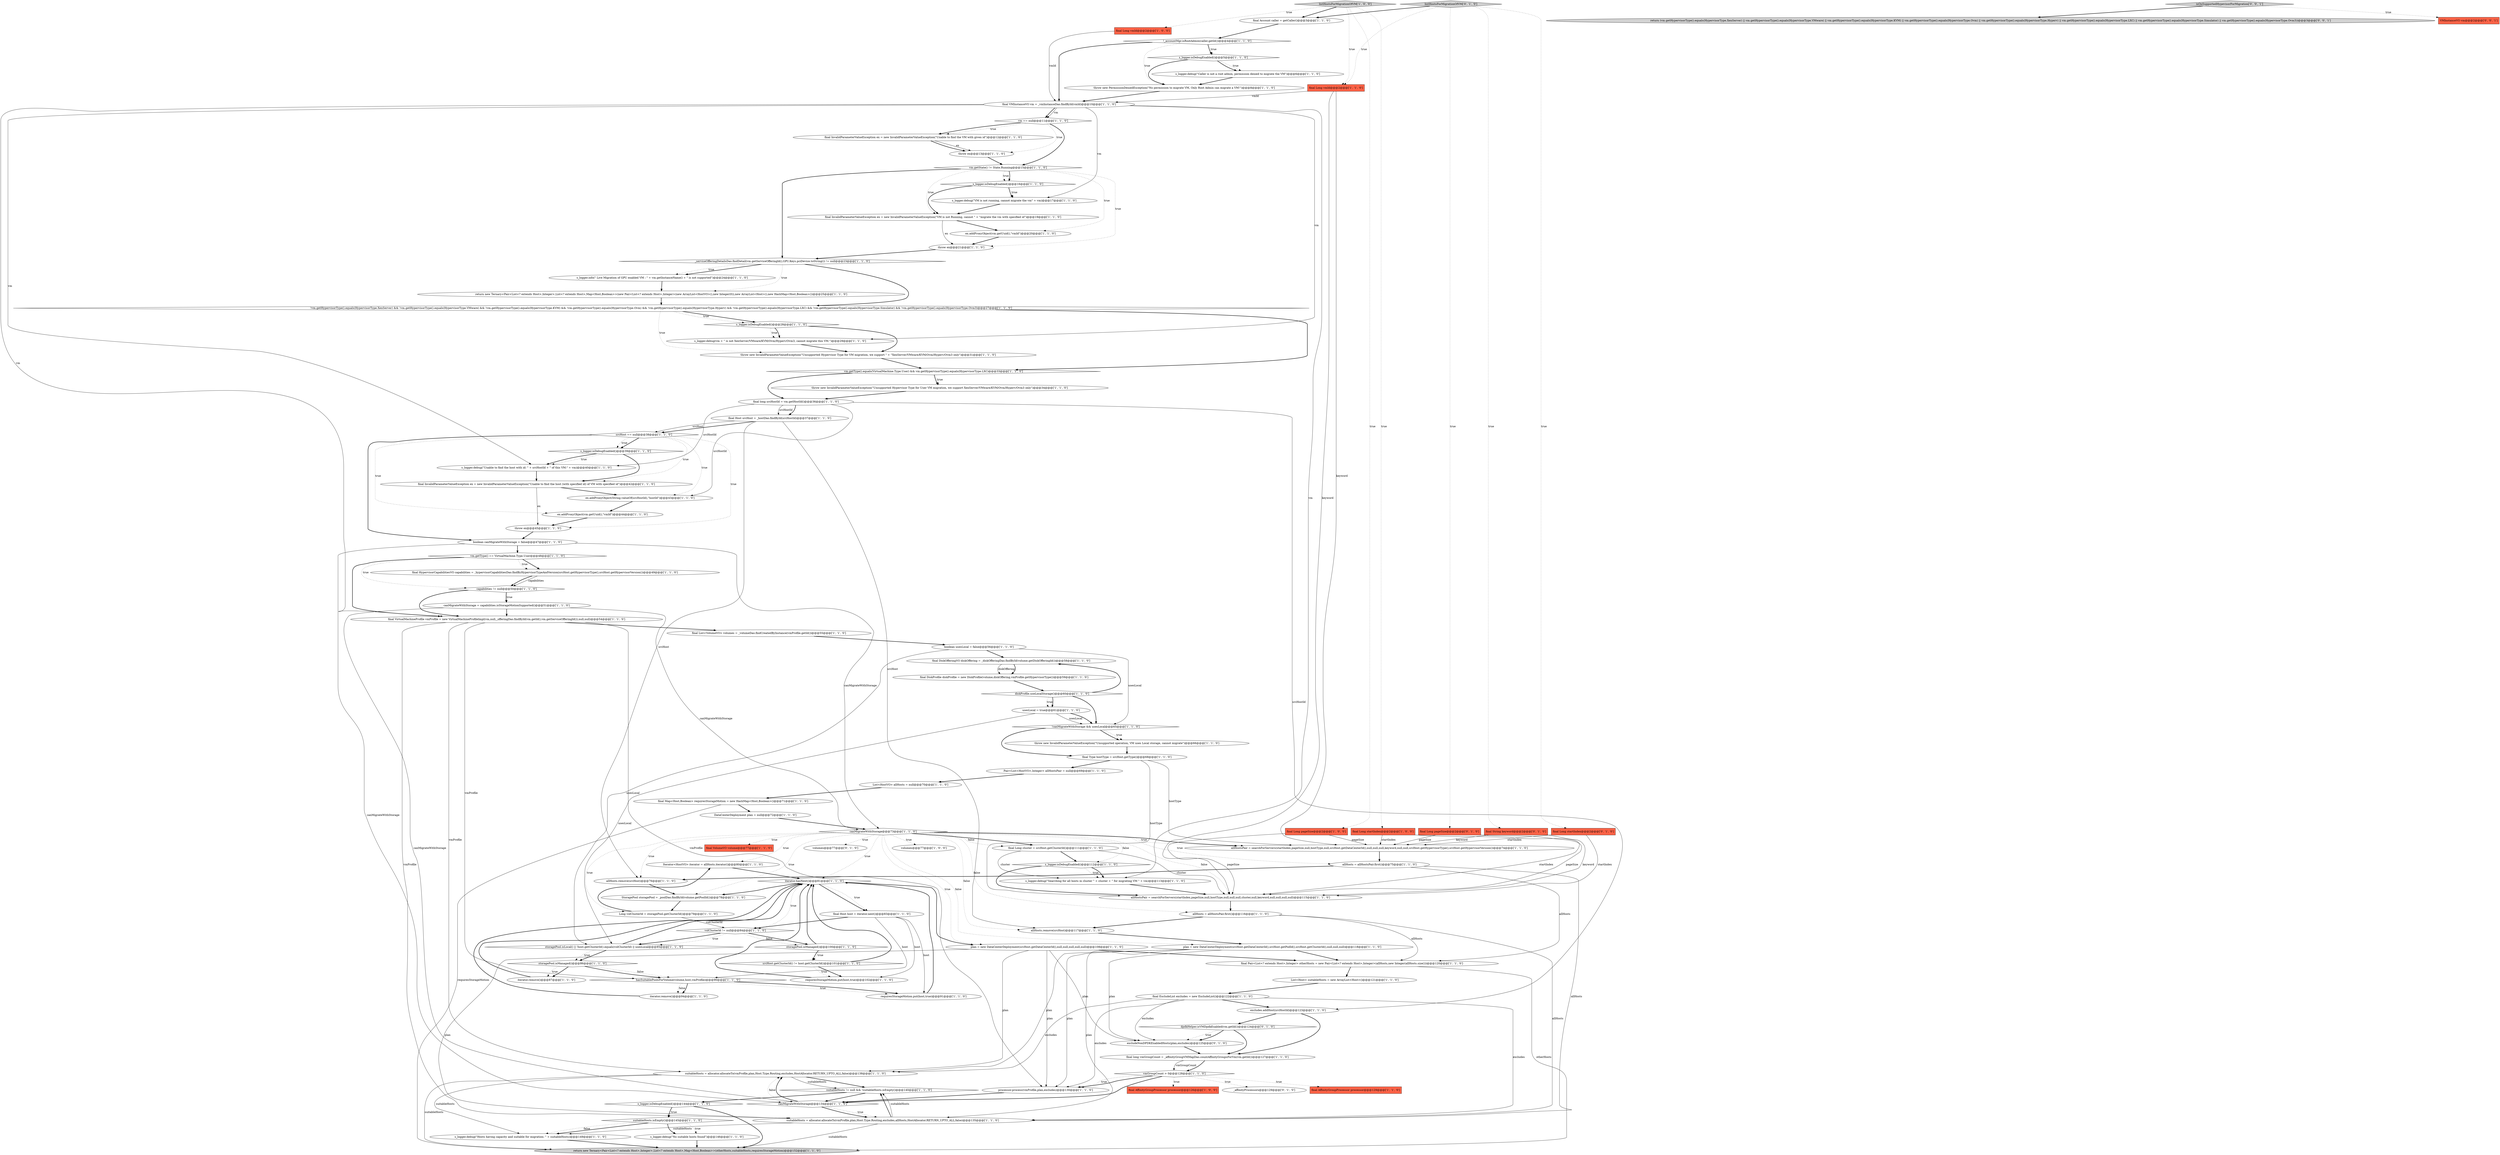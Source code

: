 digraph {
38 [style = filled, label = "List<HostVO> allHosts = null@@@70@@@['1', '1', '0']", fillcolor = white, shape = ellipse image = "AAA0AAABBB1BBB"];
74 [style = filled, label = "!canMigrateWithStorage && usesLocal@@@65@@@['1', '1', '0']", fillcolor = white, shape = diamond image = "AAA0AAABBB1BBB"];
114 [style = filled, label = "isOnSupportedHypevisorForMigration['0', '0', '1']", fillcolor = lightgray, shape = diamond image = "AAA0AAABBB3BBB"];
3 [style = filled, label = "DataCenterDeployment plan = null@@@72@@@['1', '1', '0']", fillcolor = white, shape = ellipse image = "AAA0AAABBB1BBB"];
13 [style = filled, label = "suitableHosts != null && !suitableHosts.isEmpty()@@@140@@@['1', '1', '0']", fillcolor = white, shape = diamond image = "AAA0AAABBB1BBB"];
43 [style = filled, label = "ex.addProxyObject(String.valueOf(srcHostId),\"hostId\")@@@43@@@['1', '1', '0']", fillcolor = white, shape = ellipse image = "AAA0AAABBB1BBB"];
36 [style = filled, label = "ex.addProxyObject(vm.getUuid(),\"vmId\")@@@20@@@['1', '1', '0']", fillcolor = white, shape = ellipse image = "AAA0AAABBB1BBB"];
87 [style = filled, label = "final List<VolumeVO> volumes = _volumeDao.findCreatedByInstance(vmProfile.getId())@@@55@@@['1', '1', '0']", fillcolor = white, shape = ellipse image = "AAA0AAABBB1BBB"];
53 [style = filled, label = "plan = new DataCenterDeployment(srcHost.getDataCenterId(),srcHost.getPodId(),srcHost.getClusterId(),null,null,null)@@@118@@@['1', '1', '0']", fillcolor = white, shape = ellipse image = "AAA0AAABBB1BBB"];
6 [style = filled, label = "requiresStorageMotion.put(host,true)@@@102@@@['1', '1', '0']", fillcolor = white, shape = ellipse image = "AAA0AAABBB1BBB"];
39 [style = filled, label = "s_logger.isDebugEnabled()@@@39@@@['1', '1', '0']", fillcolor = white, shape = diamond image = "AAA0AAABBB1BBB"];
50 [style = filled, label = "canMigrateWithStorage@@@73@@@['1', '1', '0']", fillcolor = white, shape = diamond image = "AAA0AAABBB1BBB"];
59 [style = filled, label = "final AffinityGroupProcessor processor@@@126@@@['1', '0', '0']", fillcolor = tomato, shape = box image = "AAA0AAABBB1BBB"];
10 [style = filled, label = "throw new InvalidParameterValueException(\"Unsupported operation, VM uses Local storage, cannot migrate\")@@@66@@@['1', '1', '0']", fillcolor = white, shape = ellipse image = "AAA0AAABBB1BBB"];
80 [style = filled, label = "final Long vmId@@@2@@@['1', '0', '0']", fillcolor = tomato, shape = box image = "AAA0AAABBB1BBB"];
84 [style = filled, label = "final Account caller = getCaller()@@@3@@@['1', '1', '0']", fillcolor = white, shape = ellipse image = "AAA0AAABBB1BBB"];
32 [style = filled, label = "Iterator<HostVO> iterator = allHosts.iterator()@@@80@@@['1', '1', '0']", fillcolor = white, shape = ellipse image = "AAA0AAABBB1BBB"];
83 [style = filled, label = "capabilities != null@@@50@@@['1', '1', '0']", fillcolor = white, shape = diamond image = "AAA0AAABBB1BBB"];
1 [style = filled, label = "s_logger.debug(\"Unable to find the host with id: \" + srcHostId + \" of this VM:\" + vm)@@@40@@@['1', '1', '0']", fillcolor = white, shape = ellipse image = "AAA0AAABBB1BBB"];
86 [style = filled, label = "_serviceOfferingDetailsDao.findDetail(vm.getServiceOfferingId(),GPU.Keys.pciDevice.toString()) != null@@@23@@@['1', '1', '0']", fillcolor = white, shape = diamond image = "AAA0AAABBB1BBB"];
16 [style = filled, label = "StoragePool storagePool = _poolDao.findById(volume.getPoolId())@@@78@@@['1', '1', '0']", fillcolor = white, shape = ellipse image = "AAA0AAABBB1BBB"];
26 [style = filled, label = "s_logger.isDebugEnabled()@@@5@@@['1', '1', '0']", fillcolor = white, shape = diamond image = "AAA0AAABBB1BBB"];
51 [style = filled, label = "!_accountMgr.isRootAdmin(caller.getId())@@@4@@@['1', '1', '0']", fillcolor = white, shape = diamond image = "AAA0AAABBB1BBB"];
103 [style = filled, label = "iterator.hasNext()@@@81@@@['1', '1', '0']", fillcolor = white, shape = diamond image = "AAA0AAABBB1BBB"];
94 [style = filled, label = "requiresStorageMotion.put(host,true)@@@91@@@['1', '1', '0']", fillcolor = white, shape = ellipse image = "AAA0AAABBB1BBB"];
40 [style = filled, label = "final Long cluster = srcHost.getClusterId()@@@111@@@['1', '1', '0']", fillcolor = white, shape = ellipse image = "AAA0AAABBB1BBB"];
23 [style = filled, label = "s_logger.debug(\"Hosts having capacity and suitable for migration: \" + suitableHosts)@@@149@@@['1', '1', '0']", fillcolor = white, shape = ellipse image = "AAA0AAABBB1BBB"];
60 [style = filled, label = "vm == null@@@11@@@['1', '1', '0']", fillcolor = white, shape = diamond image = "AAA0AAABBB1BBB"];
33 [style = filled, label = "return new Ternary<Pair<List<? extends Host>,Integer>,List<? extends Host>,Map<Host,Boolean>>(otherHosts,suitableHosts,requiresStorageMotion)@@@152@@@['1', '1', '0']", fillcolor = lightgray, shape = ellipse image = "AAA0AAABBB1BBB"];
45 [style = filled, label = "volClusterId != null@@@84@@@['1', '1', '0']", fillcolor = white, shape = diamond image = "AAA0AAABBB1BBB"];
98 [style = filled, label = "final Host host = iterator.next()@@@83@@@['1', '1', '0']", fillcolor = white, shape = ellipse image = "AAA0AAABBB1BBB"];
7 [style = filled, label = "final long vmGroupCount = _affinityGroupVMMapDao.countAffinityGroupsForVm(vm.getId())@@@127@@@['1', '1', '0']", fillcolor = white, shape = ellipse image = "AAA0AAABBB1BBB"];
69 [style = filled, label = "vm.getType().equals(VirtualMachine.Type.User) && vm.getHypervisorType().equals(HypervisorType.LXC)@@@33@@@['1', '1', '0']", fillcolor = white, shape = diamond image = "AAA0AAABBB1BBB"];
28 [style = filled, label = "suitableHosts = allocator.allocateTo(vmProfile,plan,Host.Type.Routing,excludes,HostAllocator.RETURN_UPTO_ALL,false)@@@138@@@['1', '1', '0']", fillcolor = white, shape = ellipse image = "AAA0AAABBB1BBB"];
4 [style = filled, label = "vm.getType() == VirtualMachine.Type.User@@@48@@@['1', '1', '0']", fillcolor = white, shape = diamond image = "AAA0AAABBB1BBB"];
17 [style = filled, label = "diskProfile.useLocalStorage()@@@60@@@['1', '1', '0']", fillcolor = white, shape = diamond image = "AAA0AAABBB1BBB"];
48 [style = filled, label = "s_logger.info(\" Live Migration of GPU enabled VM : \" + vm.getInstanceName() + \" is not supported\")@@@24@@@['1', '1', '0']", fillcolor = white, shape = ellipse image = "AAA0AAABBB1BBB"];
20 [style = filled, label = "canMigrateWithStorage = capabilities.isStorageMotionSupported()@@@51@@@['1', '1', '0']", fillcolor = white, shape = ellipse image = "AAA0AAABBB1BBB"];
100 [style = filled, label = "final long srcHostId = vm.getHostId()@@@36@@@['1', '1', '0']", fillcolor = white, shape = ellipse image = "AAA0AAABBB1BBB"];
112 [style = filled, label = "return (vm.getHypervisorType().equals(HypervisorType.XenServer) || vm.getHypervisorType().equals(HypervisorType.VMware) || vm.getHypervisorType().equals(HypervisorType.KVM) || vm.getHypervisorType().equals(HypervisorType.Ovm) || vm.getHypervisorType().equals(HypervisorType.Hyperv) || vm.getHypervisorType().equals(HypervisorType.LXC) || vm.getHypervisorType().equals(HypervisorType.Simulator) || vm.getHypervisorType().equals(HypervisorType.Ovm3))@@@3@@@['0', '0', '1']", fillcolor = lightgray, shape = ellipse image = "AAA0AAABBB3BBB"];
57 [style = filled, label = "final VirtualMachineProfile vmProfile = new VirtualMachineProfileImpl(vm,null,_offeringDao.findById(vm.getId(),vm.getServiceOfferingId()),null,null)@@@54@@@['1', '1', '0']", fillcolor = white, shape = ellipse image = "AAA0AAABBB1BBB"];
79 [style = filled, label = "volumes@@@77@@@['1', '0', '0']", fillcolor = white, shape = ellipse image = "AAA0AAABBB1BBB"];
54 [style = filled, label = "final InvalidParameterValueException ex = new InvalidParameterValueException(\"Unable to find the host (with specified id) of VM with specified id\")@@@42@@@['1', '1', '0']", fillcolor = white, shape = ellipse image = "AAA0AAABBB1BBB"];
66 [style = filled, label = "allHosts = allHostsPair.first()@@@116@@@['1', '1', '0']", fillcolor = white, shape = ellipse image = "AAA0AAABBB1BBB"];
47 [style = filled, label = "iterator.remove()@@@87@@@['1', '1', '0']", fillcolor = white, shape = ellipse image = "AAA0AAABBB1BBB"];
34 [style = filled, label = "final InvalidParameterValueException ex = new InvalidParameterValueException(\"VM is not Running, cannot \" + \"migrate the vm with specified id\")@@@19@@@['1', '1', '0']", fillcolor = white, shape = ellipse image = "AAA0AAABBB1BBB"];
25 [style = filled, label = "final Map<Host,Boolean> requiresStorageMotion = new HashMap<Host,Boolean>()@@@71@@@['1', '1', '0']", fillcolor = white, shape = ellipse image = "AAA0AAABBB1BBB"];
9 [style = filled, label = "processor.process(vmProfile,plan,excludes)@@@130@@@['1', '1', '0']", fillcolor = white, shape = ellipse image = "AAA0AAABBB1BBB"];
72 [style = filled, label = "storagePool.isManaged()@@@86@@@['1', '1', '0']", fillcolor = white, shape = diamond image = "AAA0AAABBB1BBB"];
8 [style = filled, label = "final Host srcHost = _hostDao.findById(srcHostId)@@@37@@@['1', '1', '0']", fillcolor = white, shape = ellipse image = "AAA0AAABBB1BBB"];
29 [style = filled, label = "suitableHosts = allocator.allocateTo(vmProfile,plan,Host.Type.Routing,excludes,allHosts,HostAllocator.RETURN_UPTO_ALL,false)@@@135@@@['1', '1', '0']", fillcolor = white, shape = ellipse image = "AAA0AAABBB1BBB"];
102 [style = filled, label = "final VMInstanceVO vm = _vmInstanceDao.findById(vmId)@@@10@@@['1', '1', '0']", fillcolor = white, shape = ellipse image = "AAA0AAABBB1BBB"];
81 [style = filled, label = "storagePool.isLocal() || !host.getClusterId().equals(volClusterId) || usesLocal@@@85@@@['1', '1', '0']", fillcolor = white, shape = diamond image = "AAA0AAABBB1BBB"];
49 [style = filled, label = "throw ex@@@45@@@['1', '1', '0']", fillcolor = white, shape = ellipse image = "AAA0AAABBB1BBB"];
113 [style = filled, label = "VMInstanceVO vm@@@2@@@['0', '0', '1']", fillcolor = tomato, shape = box image = "AAA0AAABBB3BBB"];
99 [style = filled, label = "ex.addProxyObject(vm.getUuid(),\"vmId\")@@@44@@@['1', '1', '0']", fillcolor = white, shape = ellipse image = "AAA0AAABBB1BBB"];
92 [style = filled, label = "hasSuitablePoolsForVolume(volume,host,vmProfile)@@@90@@@['1', '1', '0']", fillcolor = white, shape = diamond image = "AAA0AAABBB1BBB"];
61 [style = filled, label = "s_logger.debug(\"VM is not running, cannot migrate the vm\" + vm)@@@17@@@['1', '1', '0']", fillcolor = white, shape = ellipse image = "AAA0AAABBB1BBB"];
75 [style = filled, label = "s_logger.debug(\"Searching for all hosts in cluster \" + cluster + \" for migrating VM \" + vm)@@@113@@@['1', '1', '0']", fillcolor = white, shape = ellipse image = "AAA0AAABBB1BBB"];
104 [style = filled, label = "final String keyword@@@2@@@['0', '1', '0']", fillcolor = tomato, shape = box image = "AAA0AAABBB2BBB"];
76 [style = filled, label = "allHosts.remove(srcHost)@@@76@@@['1', '1', '0']", fillcolor = white, shape = ellipse image = "AAA0AAABBB1BBB"];
55 [style = filled, label = "srcHost == null@@@38@@@['1', '1', '0']", fillcolor = white, shape = diamond image = "AAA0AAABBB1BBB"];
111 [style = filled, label = "_affinityProcessors@@@129@@@['0', '1', '0']", fillcolor = white, shape = ellipse image = "AAA0AAABBB2BBB"];
96 [style = filled, label = "!vm.getHypervisorType().equals(HypervisorType.XenServer) && !vm.getHypervisorType().equals(HypervisorType.VMware) && !vm.getHypervisorType().equals(HypervisorType.KVM) && !vm.getHypervisorType().equals(HypervisorType.Ovm) && !vm.getHypervisorType().equals(HypervisorType.Hyperv) && !vm.getHypervisorType().equals(HypervisorType.LXC) && !vm.getHypervisorType().equals(HypervisorType.Simulator) && !vm.getHypervisorType().equals(HypervisorType.Ovm3)@@@27@@@['1', '1', '0']", fillcolor = white, shape = diamond image = "AAA0AAABBB1BBB"];
77 [style = filled, label = "Long volClusterId = storagePool.getClusterId()@@@79@@@['1', '1', '0']", fillcolor = white, shape = ellipse image = "AAA0AAABBB1BBB"];
88 [style = filled, label = "final Pair<List<? extends Host>,Integer> otherHosts = new Pair<List<? extends Host>,Integer>(allHosts,new Integer(allHosts.size()))@@@120@@@['1', '1', '0']", fillcolor = white, shape = ellipse image = "AAA0AAABBB1BBB"];
106 [style = filled, label = "final Long startIndex@@@2@@@['0', '1', '0']", fillcolor = tomato, shape = box image = "AAA0AAABBB2BBB"];
97 [style = filled, label = "return new Ternary<Pair<List<? extends Host>,Integer>,List<? extends Host>,Map<Host,Boolean>>(new Pair<List<? extends Host>,Integer>(new ArrayList<HostVO>(),new Integer(0)),new ArrayList<Host>(),new HashMap<Host,Boolean>())@@@25@@@['1', '1', '0']", fillcolor = white, shape = ellipse image = "AAA0AAABBB1BBB"];
42 [style = filled, label = "vmGroupCount > 0@@@128@@@['1', '1', '0']", fillcolor = white, shape = diamond image = "AAA0AAABBB1BBB"];
22 [style = filled, label = "final ExcludeList excludes = new ExcludeList()@@@122@@@['1', '1', '0']", fillcolor = white, shape = ellipse image = "AAA0AAABBB1BBB"];
73 [style = filled, label = "storagePool.isManaged()@@@100@@@['1', '1', '0']", fillcolor = white, shape = diamond image = "AAA0AAABBB1BBB"];
19 [style = filled, label = "final Type hostType = srcHost.getType()@@@68@@@['1', '1', '0']", fillcolor = white, shape = ellipse image = "AAA0AAABBB1BBB"];
44 [style = filled, label = "excludes.addHost(srcHostId)@@@123@@@['1', '1', '0']", fillcolor = white, shape = ellipse image = "AAA0AAABBB1BBB"];
27 [style = filled, label = "s_logger.debug(\"No suitable hosts found\")@@@146@@@['1', '1', '0']", fillcolor = white, shape = ellipse image = "AAA0AAABBB1BBB"];
52 [style = filled, label = "s_logger.isDebugEnabled()@@@28@@@['1', '1', '0']", fillcolor = white, shape = diamond image = "AAA0AAABBB1BBB"];
70 [style = filled, label = "vm.getState() != State.Running@@@15@@@['1', '1', '0']", fillcolor = white, shape = diamond image = "AAA0AAABBB1BBB"];
105 [style = filled, label = "excludeNonDPDKEnabledHosts(plan,excludes)@@@125@@@['0', '1', '0']", fillcolor = white, shape = ellipse image = "AAA1AAABBB2BBB"];
91 [style = filled, label = "final Long vmId@@@2@@@['1', '1', '0']", fillcolor = tomato, shape = box image = "AAA0AAABBB1BBB"];
24 [style = filled, label = "final DiskProfile diskProfile = new DiskProfile(volume,diskOffering,vmProfile.getHypervisorType())@@@59@@@['1', '1', '0']", fillcolor = white, shape = ellipse image = "AAA0AAABBB1BBB"];
90 [style = filled, label = "throw ex@@@13@@@['1', '1', '0']", fillcolor = white, shape = ellipse image = "AAA0AAABBB1BBB"];
2 [style = filled, label = "srcHost.getClusterId() != host.getClusterId()@@@101@@@['1', '1', '0']", fillcolor = white, shape = diamond image = "AAA0AAABBB1BBB"];
30 [style = filled, label = "boolean usesLocal = false@@@56@@@['1', '1', '0']", fillcolor = white, shape = ellipse image = "AAA0AAABBB1BBB"];
82 [style = filled, label = "final VolumeVO volume@@@77@@@['1', '1', '0']", fillcolor = tomato, shape = box image = "AAA0AAABBB1BBB"];
5 [style = filled, label = "final HypervisorCapabilitiesVO capabilities = _hypervisorCapabilitiesDao.findByHypervisorTypeAndVersion(srcHost.getHypervisorType(),srcHost.getHypervisorVersion())@@@49@@@['1', '1', '0']", fillcolor = white, shape = ellipse image = "AAA0AAABBB1BBB"];
37 [style = filled, label = "canMigrateWithStorage@@@134@@@['1', '1', '0']", fillcolor = white, shape = diamond image = "AAA0AAABBB1BBB"];
67 [style = filled, label = "boolean canMigrateWithStorage = false@@@47@@@['1', '1', '0']", fillcolor = white, shape = ellipse image = "AAA0AAABBB1BBB"];
21 [style = filled, label = "final InvalidParameterValueException ex = new InvalidParameterValueException(\"Unable to find the VM with given id\")@@@12@@@['1', '1', '0']", fillcolor = white, shape = ellipse image = "AAA0AAABBB1BBB"];
41 [style = filled, label = "throw new InvalidParameterValueException(\"Unsupported Hypervisor Type for VM migration, we support \" + \"XenServer/VMware/KVM/Ovm/Hyperv/Ovm3 only\")@@@31@@@['1', '1', '0']", fillcolor = white, shape = ellipse image = "AAA0AAABBB1BBB"];
62 [style = filled, label = "allHosts.remove(srcHost)@@@117@@@['1', '1', '0']", fillcolor = white, shape = ellipse image = "AAA0AAABBB1BBB"];
35 [style = filled, label = "allHostsPair = searchForServers(startIndex,pageSize,null,hostType,null,null,null,cluster,null,keyword,null,null,null,null)@@@115@@@['1', '1', '0']", fillcolor = white, shape = ellipse image = "AAA0AAABBB1BBB"];
12 [style = filled, label = "usesLocal = true@@@61@@@['1', '1', '0']", fillcolor = white, shape = ellipse image = "AAA0AAABBB1BBB"];
63 [style = filled, label = "suitableHosts.isEmpty()@@@145@@@['1', '1', '0']", fillcolor = white, shape = diamond image = "AAA0AAABBB1BBB"];
11 [style = filled, label = "allHostsPair = searchForServers(startIndex,pageSize,null,hostType,null,srcHost.getDataCenterId(),null,null,null,keyword,null,null,srcHost.getHypervisorType(),srcHost.getHypervisorVersion())@@@74@@@['1', '1', '0']", fillcolor = white, shape = ellipse image = "AAA0AAABBB1BBB"];
110 [style = filled, label = "dpdkHelper.isVMDpdkEnabled(vm.getId())@@@124@@@['0', '1', '0']", fillcolor = white, shape = diamond image = "AAA1AAABBB2BBB"];
0 [style = filled, label = "plan = new DataCenterDeployment(srcHost.getDataCenterId(),null,null,null,null,null)@@@108@@@['1', '1', '0']", fillcolor = white, shape = ellipse image = "AAA0AAABBB1BBB"];
108 [style = filled, label = "volumes@@@77@@@['0', '1', '0']", fillcolor = white, shape = ellipse image = "AAA0AAABBB2BBB"];
68 [style = filled, label = "s_logger.isDebugEnabled()@@@144@@@['1', '1', '0']", fillcolor = white, shape = diamond image = "AAA0AAABBB1BBB"];
64 [style = filled, label = "throw new PermissionDeniedException(\"No permission to migrate VM, Only Root Admin can migrate a VM!\")@@@8@@@['1', '1', '0']", fillcolor = white, shape = ellipse image = "AAA0AAABBB1BBB"];
56 [style = filled, label = "iterator.remove()@@@94@@@['1', '1', '0']", fillcolor = white, shape = ellipse image = "AAA0AAABBB1BBB"];
95 [style = filled, label = "throw new InvalidParameterValueException(\"Unsupported Hypervisor Type for User VM migration, we support XenServer/VMware/KVM/Ovm/Hyperv/Ovm3 only\")@@@34@@@['1', '1', '0']", fillcolor = white, shape = ellipse image = "AAA0AAABBB1BBB"];
15 [style = filled, label = "final Long pageSize@@@2@@@['1', '0', '0']", fillcolor = tomato, shape = box image = "AAA0AAABBB1BBB"];
85 [style = filled, label = "List<Host> suitableHosts = new ArrayList<Host>()@@@121@@@['1', '1', '0']", fillcolor = white, shape = ellipse image = "AAA0AAABBB1BBB"];
31 [style = filled, label = "final Long startIndex@@@2@@@['1', '0', '0']", fillcolor = tomato, shape = box image = "AAA0AAABBB1BBB"];
65 [style = filled, label = "throw ex@@@21@@@['1', '1', '0']", fillcolor = white, shape = ellipse image = "AAA0AAABBB1BBB"];
89 [style = filled, label = "s_logger.debug(\"Caller is not a root admin, permission denied to migrate the VM\")@@@6@@@['1', '1', '0']", fillcolor = white, shape = ellipse image = "AAA0AAABBB1BBB"];
14 [style = filled, label = "s_logger.debug(vm + \" is not XenServer/VMware/KVM/Ovm/Hyperv/Ovm3, cannot migrate this VM.\")@@@29@@@['1', '1', '0']", fillcolor = white, shape = ellipse image = "AAA0AAABBB1BBB"];
71 [style = filled, label = "final AffinityGroupProcessor processor@@@129@@@['1', '1', '0']", fillcolor = tomato, shape = box image = "AAA0AAABBB1BBB"];
107 [style = filled, label = "listHostsForMigrationOfVM['0', '1', '0']", fillcolor = lightgray, shape = diamond image = "AAA0AAABBB2BBB"];
101 [style = filled, label = "Pair<List<HostVO>,Integer> allHostsPair = null@@@69@@@['1', '1', '0']", fillcolor = white, shape = ellipse image = "AAA0AAABBB1BBB"];
78 [style = filled, label = "listHostsForMigrationOfVM['1', '0', '0']", fillcolor = lightgray, shape = diamond image = "AAA0AAABBB1BBB"];
58 [style = filled, label = "s_logger.isDebugEnabled()@@@112@@@['1', '1', '0']", fillcolor = white, shape = diamond image = "AAA0AAABBB1BBB"];
109 [style = filled, label = "final Long pageSize@@@2@@@['0', '1', '0']", fillcolor = tomato, shape = box image = "AAA0AAABBB2BBB"];
18 [style = filled, label = "allHosts = allHostsPair.first()@@@75@@@['1', '1', '0']", fillcolor = white, shape = ellipse image = "AAA0AAABBB1BBB"];
93 [style = filled, label = "s_logger.isDebugEnabled()@@@16@@@['1', '1', '0']", fillcolor = white, shape = diamond image = "AAA0AAABBB1BBB"];
46 [style = filled, label = "final DiskOfferingVO diskOffering = _diskOfferingDao.findById(volume.getDiskOfferingId())@@@58@@@['1', '1', '0']", fillcolor = white, shape = ellipse image = "AAA0AAABBB1BBB"];
78->84 [style = bold, label=""];
28->13 [style = bold, label=""];
76->16 [style = bold, label=""];
53->105 [style = solid, label="plan"];
5->83 [style = solid, label="capabilities"];
69->95 [style = bold, label=""];
74->10 [style = bold, label=""];
25->3 [style = bold, label=""];
7->42 [style = bold, label=""];
29->13 [style = bold, label=""];
50->76 [style = dotted, label="true"];
72->92 [style = dotted, label="false"];
107->91 [style = dotted, label="true"];
98->45 [style = bold, label=""];
50->58 [style = dotted, label="false"];
57->29 [style = solid, label="vmProfile"];
104->35 [style = solid, label="keyword"];
65->86 [style = bold, label=""];
22->105 [style = solid, label="excludes"];
86->96 [style = bold, label=""];
8->55 [style = bold, label=""];
20->57 [style = bold, label=""];
6->103 [style = bold, label=""];
62->53 [style = bold, label=""];
86->97 [style = dotted, label="true"];
100->8 [style = bold, label=""];
103->45 [style = dotted, label="true"];
102->14 [style = solid, label="vm"];
19->35 [style = solid, label="hostType"];
31->35 [style = solid, label="startIndex"];
83->20 [style = bold, label=""];
37->29 [style = dotted, label="true"];
50->40 [style = bold, label=""];
45->73 [style = bold, label=""];
55->67 [style = bold, label=""];
13->37 [style = bold, label=""];
105->7 [style = bold, label=""];
28->13 [style = solid, label="suitableHosts"];
53->29 [style = solid, label="plan"];
110->7 [style = bold, label=""];
40->75 [style = solid, label="cluster"];
80->102 [style = solid, label="vmId"];
19->11 [style = solid, label="hostType"];
70->34 [style = dotted, label="true"];
37->28 [style = bold, label=""];
70->93 [style = bold, label=""];
42->9 [style = dotted, label="true"];
0->9 [style = solid, label="plan"];
67->37 [style = solid, label="canMigrateWithStorage"];
36->65 [style = bold, label=""];
20->37 [style = solid, label="canMigrateWithStorage"];
106->35 [style = solid, label="startIndex"];
50->16 [style = dotted, label="true"];
4->5 [style = dotted, label="true"];
102->61 [style = solid, label="vm"];
96->52 [style = bold, label=""];
70->36 [style = dotted, label="true"];
55->39 [style = bold, label=""];
37->28 [style = dotted, label="false"];
29->33 [style = solid, label="suitableHosts"];
7->42 [style = solid, label="vmGroupCount"];
3->50 [style = bold, label=""];
22->29 [style = solid, label="excludes"];
72->47 [style = bold, label=""];
58->75 [style = dotted, label="true"];
55->39 [style = dotted, label="true"];
0->29 [style = solid, label="plan"];
60->21 [style = dotted, label="true"];
63->23 [style = bold, label=""];
38->25 [style = bold, label=""];
73->2 [style = bold, label=""];
45->73 [style = dotted, label="false"];
31->11 [style = solid, label="startIndex"];
25->33 [style = solid, label="requiresStorageMotion"];
27->33 [style = bold, label=""];
66->62 [style = bold, label=""];
99->49 [style = bold, label=""];
29->13 [style = solid, label="suitableHosts"];
102->60 [style = solid, label="vm"];
50->53 [style = dotted, label="false"];
93->61 [style = dotted, label="true"];
50->11 [style = bold, label=""];
34->65 [style = solid, label="ex"];
73->103 [style = bold, label=""];
35->66 [style = bold, label=""];
77->32 [style = bold, label=""];
50->108 [style = dotted, label="true"];
107->106 [style = dotted, label="true"];
67->50 [style = solid, label="canMigrateWithStorage"];
98->6 [style = solid, label="host"];
91->35 [style = solid, label="keyword"];
23->33 [style = bold, label=""];
67->4 [style = bold, label=""];
11->18 [style = bold, label=""];
26->89 [style = dotted, label="true"];
114->112 [style = bold, label=""];
14->41 [style = bold, label=""];
57->87 [style = bold, label=""];
94->103 [style = bold, label=""];
92->94 [style = dotted, label="true"];
53->9 [style = solid, label="plan"];
30->74 [style = solid, label="usesLocal"];
53->28 [style = solid, label="plan"];
64->102 [style = bold, label=""];
60->21 [style = bold, label=""];
4->57 [style = bold, label=""];
54->49 [style = solid, label="ex"];
72->47 [style = dotted, label="true"];
91->102 [style = solid, label="vmId"];
17->74 [style = bold, label=""];
43->99 [style = bold, label=""];
109->11 [style = solid, label="pageSize"];
75->35 [style = bold, label=""];
42->59 [style = dotted, label="true"];
78->80 [style = dotted, label="true"];
0->28 [style = solid, label="plan"];
41->69 [style = bold, label=""];
1->54 [style = bold, label=""];
103->98 [style = bold, label=""];
100->1 [style = solid, label="srcHostId"];
114->113 [style = dotted, label="true"];
56->103 [style = bold, label=""];
0->88 [style = bold, label=""];
40->58 [style = bold, label=""];
50->103 [style = dotted, label="true"];
12->81 [style = solid, label="usesLocal"];
107->109 [style = dotted, label="true"];
12->74 [style = solid, label="usesLocal"];
98->94 [style = solid, label="host"];
102->57 [style = solid, label="vm"];
22->9 [style = solid, label="excludes"];
39->1 [style = dotted, label="true"];
100->43 [style = solid, label="srcHostId"];
58->35 [style = bold, label=""];
96->41 [style = dotted, label="true"];
69->100 [style = bold, label=""];
9->37 [style = bold, label=""];
72->92 [style = bold, label=""];
50->82 [style = dotted, label="true"];
92->94 [style = bold, label=""];
26->89 [style = bold, label=""];
81->103 [style = bold, label=""];
45->81 [style = dotted, label="true"];
8->55 [style = solid, label="srcHost"];
30->46 [style = bold, label=""];
55->43 [style = dotted, label="true"];
46->24 [style = solid, label="diskOffering"];
68->63 [style = dotted, label="true"];
63->27 [style = dotted, label="true"];
91->11 [style = solid, label="keyword"];
16->77 [style = bold, label=""];
22->44 [style = bold, label=""];
78->15 [style = dotted, label="true"];
95->100 [style = bold, label=""];
86->48 [style = bold, label=""];
24->17 [style = bold, label=""];
28->23 [style = solid, label="suitableHosts"];
73->2 [style = dotted, label="true"];
100->8 [style = solid, label="srcHostId"];
101->38 [style = bold, label=""];
57->28 [style = solid, label="vmProfile"];
34->36 [style = bold, label=""];
2->103 [style = bold, label=""];
42->111 [style = dotted, label="true"];
103->16 [style = bold, label=""];
55->99 [style = dotted, label="true"];
66->29 [style = solid, label="allHosts"];
55->54 [style = dotted, label="true"];
97->96 [style = bold, label=""];
61->34 [style = bold, label=""];
107->84 [style = bold, label=""];
85->22 [style = bold, label=""];
102->60 [style = bold, label=""];
12->74 [style = bold, label=""];
88->85 [style = bold, label=""];
70->93 [style = dotted, label="true"];
37->29 [style = bold, label=""];
55->49 [style = dotted, label="true"];
29->23 [style = solid, label="suitableHosts"];
57->9 [style = solid, label="vmProfile"];
13->68 [style = bold, label=""];
17->12 [style = dotted, label="true"];
96->52 [style = dotted, label="true"];
81->72 [style = bold, label=""];
57->92 [style = solid, label="vmProfile"];
83->57 [style = bold, label=""];
53->88 [style = bold, label=""];
83->20 [style = dotted, label="true"];
2->6 [style = bold, label=""];
98->92 [style = solid, label="host"];
0->105 [style = solid, label="plan"];
60->70 [style = bold, label=""];
49->67 [style = bold, label=""];
86->48 [style = dotted, label="true"];
32->103 [style = bold, label=""];
104->11 [style = solid, label="keyword"];
58->75 [style = bold, label=""];
19->101 [style = bold, label=""];
96->69 [style = bold, label=""];
22->28 [style = solid, label="excludes"];
100->44 [style = solid, label="srcHostId"];
28->33 [style = solid, label="suitableHosts"];
92->56 [style = dotted, label="false"];
50->66 [style = dotted, label="false"];
45->81 [style = bold, label=""];
18->88 [style = solid, label="allHosts"];
87->30 [style = bold, label=""];
51->26 [style = bold, label=""];
40->35 [style = solid, label="cluster"];
26->64 [style = bold, label=""];
63->23 [style = dotted, label="false"];
4->83 [style = dotted, label="true"];
66->88 [style = solid, label="allHosts"];
5->83 [style = bold, label=""];
50->62 [style = dotted, label="false"];
110->105 [style = dotted, label="true"];
89->64 [style = bold, label=""];
21->90 [style = solid, label="ex"];
92->56 [style = bold, label=""];
52->14 [style = dotted, label="true"];
78->91 [style = dotted, label="true"];
77->45 [style = solid, label="volClusterId"];
110->105 [style = bold, label=""];
93->61 [style = bold, label=""];
4->5 [style = bold, label=""];
42->37 [style = bold, label=""];
70->65 [style = dotted, label="true"];
50->79 [style = dotted, label="true"];
50->40 [style = dotted, label="false"];
17->12 [style = bold, label=""];
2->6 [style = dotted, label="true"];
81->72 [style = dotted, label="true"];
88->33 [style = solid, label="otherHosts"];
93->34 [style = bold, label=""];
39->1 [style = bold, label=""];
74->19 [style = bold, label=""];
51->102 [style = bold, label=""];
70->86 [style = bold, label=""];
18->76 [style = bold, label=""];
15->35 [style = solid, label="pageSize"];
10->19 [style = bold, label=""];
103->98 [style = dotted, label="true"];
74->10 [style = dotted, label="true"];
68->63 [style = bold, label=""];
84->51 [style = bold, label=""];
18->29 [style = solid, label="allHosts"];
21->90 [style = bold, label=""];
39->54 [style = bold, label=""];
48->97 [style = bold, label=""];
20->50 [style = solid, label="canMigrateWithStorage"];
51->26 [style = dotted, label="true"];
50->18 [style = dotted, label="true"];
42->71 [style = dotted, label="true"];
102->1 [style = solid, label="vm"];
8->76 [style = solid, label="srcHost"];
8->62 [style = solid, label="srcHost"];
30->81 [style = solid, label="usesLocal"];
106->11 [style = solid, label="startIndex"];
47->103 [style = bold, label=""];
52->41 [style = bold, label=""];
44->110 [style = bold, label=""];
50->0 [style = dotted, label="true"];
78->31 [style = dotted, label="true"];
63->27 [style = bold, label=""];
42->9 [style = bold, label=""];
54->43 [style = bold, label=""];
51->64 [style = dotted, label="true"];
50->11 [style = dotted, label="true"];
103->0 [style = bold, label=""];
68->33 [style = bold, label=""];
44->7 [style = bold, label=""];
107->104 [style = dotted, label="true"];
50->77 [style = dotted, label="true"];
50->35 [style = dotted, label="false"];
109->35 [style = solid, label="pageSize"];
50->32 [style = dotted, label="true"];
52->14 [style = bold, label=""];
46->24 [style = bold, label=""];
69->95 [style = dotted, label="true"];
102->75 [style = solid, label="vm"];
17->46 [style = bold, label=""];
15->11 [style = solid, label="pageSize"];
60->90 [style = dotted, label="true"];
90->70 [style = bold, label=""];
}
